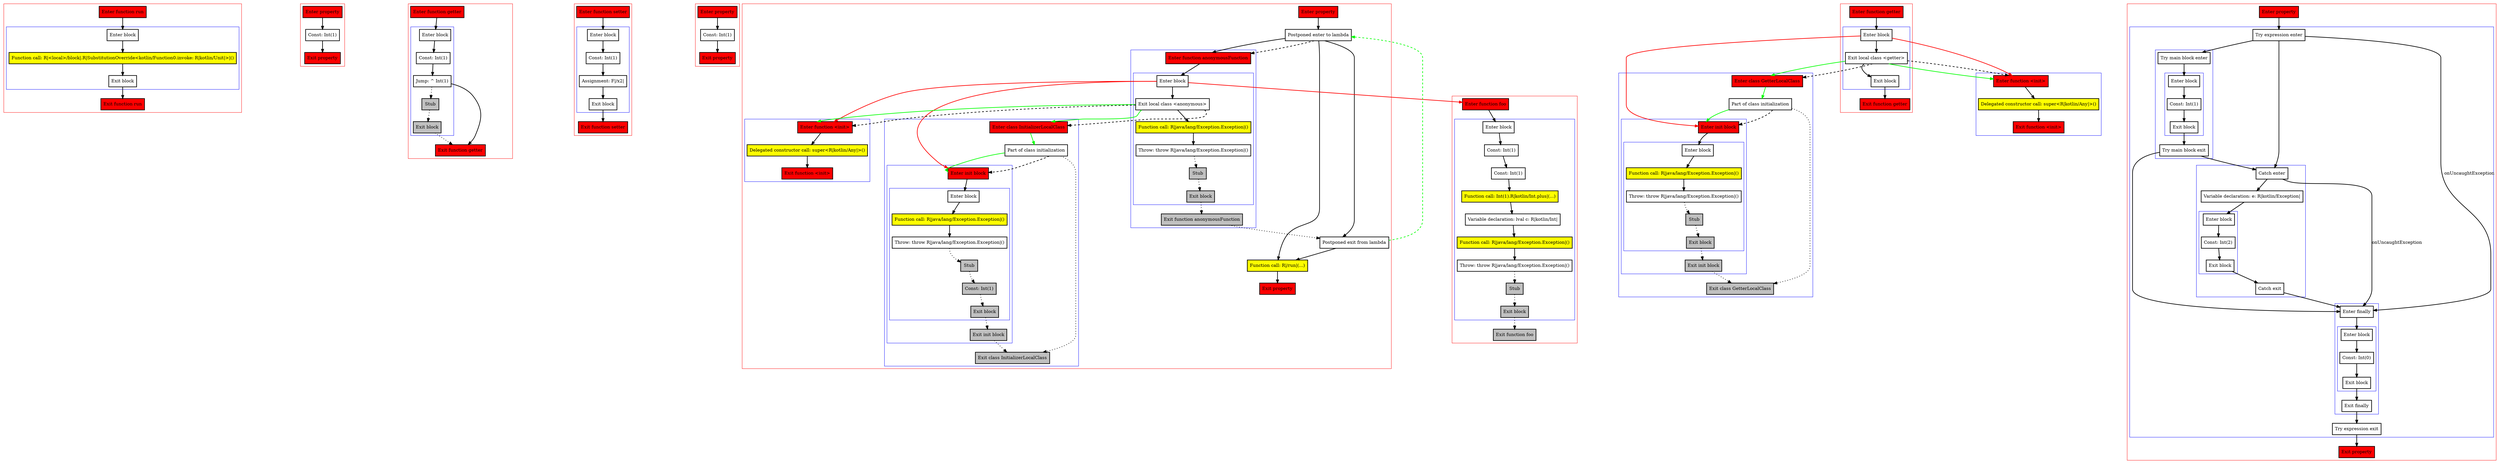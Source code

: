 digraph propertiesAndInitBlocks_kt {
    graph [nodesep=3]
    node [shape=box penwidth=2]
    edge [penwidth=2]

    subgraph cluster_0 {
        color=red
        0 [label="Enter function run" style="filled" fillcolor=red];
        subgraph cluster_1 {
            color=blue
            1 [label="Enter block"];
            2 [label="Function call: R|<local>/block|.R|SubstitutionOverride<kotlin/Function0.invoke: R|kotlin/Unit|>|()" style="filled" fillcolor=yellow];
            3 [label="Exit block"];
        }
        4 [label="Exit function run" style="filled" fillcolor=red];
    }
    0 -> {1};
    1 -> {2};
    2 -> {3};
    3 -> {4};

    subgraph cluster_2 {
        color=red
        5 [label="Enter property" style="filled" fillcolor=red];
        6 [label="Const: Int(1)"];
        7 [label="Exit property" style="filled" fillcolor=red];
    }
    5 -> {6};
    6 -> {7};

    subgraph cluster_3 {
        color=red
        8 [label="Enter function getter" style="filled" fillcolor=red];
        subgraph cluster_4 {
            color=blue
            9 [label="Enter block"];
            10 [label="Const: Int(1)"];
            11 [label="Jump: ^ Int(1)"];
            12 [label="Stub" style="filled" fillcolor=gray];
            13 [label="Exit block" style="filled" fillcolor=gray];
        }
        14 [label="Exit function getter" style="filled" fillcolor=red];
    }
    8 -> {9};
    9 -> {10};
    10 -> {11};
    11 -> {14};
    11 -> {12} [style=dotted];
    12 -> {13} [style=dotted];
    13 -> {14} [style=dotted];

    subgraph cluster_5 {
        color=red
        15 [label="Enter function setter" style="filled" fillcolor=red];
        subgraph cluster_6 {
            color=blue
            16 [label="Enter block"];
            17 [label="Const: Int(1)"];
            18 [label="Assignment: F|/x2|"];
            19 [label="Exit block"];
        }
        20 [label="Exit function setter" style="filled" fillcolor=red];
    }
    15 -> {16};
    16 -> {17};
    17 -> {18};
    18 -> {19};
    19 -> {20};

    subgraph cluster_7 {
        color=red
        21 [label="Enter property" style="filled" fillcolor=red];
        22 [label="Const: Int(1)"];
        23 [label="Exit property" style="filled" fillcolor=red];
    }
    21 -> {22};
    22 -> {23};

    subgraph cluster_8 {
        color=red
        46 [label="Enter function foo" style="filled" fillcolor=red];
        subgraph cluster_9 {
            color=blue
            47 [label="Enter block"];
            48 [label="Const: Int(1)"];
            49 [label="Const: Int(1)"];
            50 [label="Function call: Int(1).R|kotlin/Int.plus|(...)" style="filled" fillcolor=yellow];
            51 [label="Variable declaration: lval c: R|kotlin/Int|"];
            52 [label="Function call: R|java/lang/Exception.Exception|()" style="filled" fillcolor=yellow];
            53 [label="Throw: throw R|java/lang/Exception.Exception|()"];
            54 [label="Stub" style="filled" fillcolor=gray];
            55 [label="Exit block" style="filled" fillcolor=gray];
        }
        56 [label="Exit function foo" style="filled" fillcolor=red style="filled" fillcolor=gray];
    }
    46 -> {47};
    47 -> {48};
    48 -> {49};
    49 -> {50};
    50 -> {51};
    51 -> {52};
    52 -> {53};
    53 -> {54} [style=dotted];
    54 -> {55} [style=dotted];
    55 -> {56} [style=dotted];

    subgraph cluster_10 {
        color=red
        57 [label="Enter function getter" style="filled" fillcolor=red];
        subgraph cluster_11 {
            color=blue
            58 [label="Enter block"];
            59 [label="Exit local class <getter>"];
            60 [label="Exit block"];
        }
        61 [label="Exit function getter" style="filled" fillcolor=red];
    }
    subgraph cluster_12 {
        color=blue
        62 [label="Enter class GetterLocalClass" style="filled" fillcolor=red];
        63 [label="Part of class initialization"];
        subgraph cluster_13 {
            color=blue
            65 [label="Enter init block" style="filled" fillcolor=red];
            subgraph cluster_14 {
                color=blue
                66 [label="Enter block"];
                67 [label="Function call: R|java/lang/Exception.Exception|()" style="filled" fillcolor=yellow];
                68 [label="Throw: throw R|java/lang/Exception.Exception|()"];
                69 [label="Stub" style="filled" fillcolor=gray];
                70 [label="Exit block" style="filled" fillcolor=gray];
            }
            71 [label="Exit init block" style="filled" fillcolor=red style="filled" fillcolor=gray];
        }
        64 [label="Exit class GetterLocalClass" style="filled" fillcolor=red style="filled" fillcolor=gray];
    }
    subgraph cluster_15 {
        color=blue
        72 [label="Enter function <init>" style="filled" fillcolor=red];
        73 [label="Delegated constructor call: super<R|kotlin/Any|>()" style="filled" fillcolor=yellow];
        74 [label="Exit function <init>" style="filled" fillcolor=red];
    }
    57 -> {58};
    58 -> {59};
    58 -> {65 72} [color=red];
    59 -> {60};
    59 -> {62 72} [color=green];
    59 -> {62 72} [style=dashed];
    60 -> {61};
    62 -> {63} [color=green];
    63 -> {65} [color=green];
    63 -> {64} [style=dotted];
    63 -> {65} [style=dashed];
    65 -> {66};
    66 -> {67};
    67 -> {68};
    68 -> {69} [style=dotted];
    69 -> {70} [style=dotted];
    70 -> {71} [style=dotted];
    71 -> {64} [style=dotted];
    72 -> {73};
    73 -> {74};

    subgraph cluster_16 {
        color=red
        75 [label="Enter property" style="filled" fillcolor=red];
        76 [label="Postponed enter to lambda"];
        subgraph cluster_17 {
            color=blue
            24 [label="Enter function anonymousFunction" style="filled" fillcolor=red];
            subgraph cluster_18 {
                color=blue
                25 [label="Enter block"];
                26 [label="Exit local class <anonymous>"];
                27 [label="Function call: R|java/lang/Exception.Exception|()" style="filled" fillcolor=yellow];
                28 [label="Throw: throw R|java/lang/Exception.Exception|()"];
                29 [label="Stub" style="filled" fillcolor=gray];
                30 [label="Exit block" style="filled" fillcolor=gray];
            }
            31 [label="Exit function anonymousFunction" style="filled" fillcolor=red style="filled" fillcolor=gray];
        }
        subgraph cluster_19 {
            color=blue
            32 [label="Enter class InitializerLocalClass" style="filled" fillcolor=red];
            33 [label="Part of class initialization"];
            subgraph cluster_20 {
                color=blue
                35 [label="Enter init block" style="filled" fillcolor=red];
                subgraph cluster_21 {
                    color=blue
                    36 [label="Enter block"];
                    37 [label="Function call: R|java/lang/Exception.Exception|()" style="filled" fillcolor=yellow];
                    38 [label="Throw: throw R|java/lang/Exception.Exception|()"];
                    39 [label="Stub" style="filled" fillcolor=gray];
                    40 [label="Const: Int(1)" style="filled" fillcolor=gray];
                    41 [label="Exit block" style="filled" fillcolor=gray];
                }
                42 [label="Exit init block" style="filled" fillcolor=red style="filled" fillcolor=gray];
            }
            34 [label="Exit class InitializerLocalClass" style="filled" fillcolor=red style="filled" fillcolor=gray];
        }
        subgraph cluster_22 {
            color=blue
            43 [label="Enter function <init>" style="filled" fillcolor=red];
            44 [label="Delegated constructor call: super<R|kotlin/Any|>()" style="filled" fillcolor=yellow];
            45 [label="Exit function <init>" style="filled" fillcolor=red];
        }
        77 [label="Postponed exit from lambda"];
        78 [label="Function call: R|/run|(...)" style="filled" fillcolor=yellow];
        79 [label="Exit property" style="filled" fillcolor=red];
    }
    75 -> {76};
    76 -> {24 77 78};
    76 -> {24} [style=dashed];
    77 -> {78};
    77 -> {76} [color=green style=dashed];
    78 -> {79};
    24 -> {25};
    25 -> {26};
    25 -> {35 43 46} [color=red];
    26 -> {27};
    26 -> {32 43} [color=green];
    26 -> {32 43} [style=dashed];
    27 -> {28};
    28 -> {29} [style=dotted];
    29 -> {30} [style=dotted];
    30 -> {31} [style=dotted];
    31 -> {77} [style=dotted];
    32 -> {33} [color=green];
    33 -> {35} [color=green];
    33 -> {34} [style=dotted];
    33 -> {35} [style=dashed];
    35 -> {36};
    36 -> {37};
    37 -> {38};
    38 -> {39} [style=dotted];
    39 -> {40} [style=dotted];
    40 -> {41} [style=dotted];
    41 -> {42} [style=dotted];
    42 -> {34} [style=dotted];
    43 -> {44};
    44 -> {45};

    subgraph cluster_23 {
        color=red
        80 [label="Enter property" style="filled" fillcolor=red];
        subgraph cluster_24 {
            color=blue
            81 [label="Try expression enter"];
            subgraph cluster_25 {
                color=blue
                82 [label="Try main block enter"];
                subgraph cluster_26 {
                    color=blue
                    83 [label="Enter block"];
                    84 [label="Const: Int(1)"];
                    85 [label="Exit block"];
                }
                86 [label="Try main block exit"];
            }
            subgraph cluster_27 {
                color=blue
                87 [label="Catch enter"];
                88 [label="Variable declaration: e: R|kotlin/Exception|"];
                subgraph cluster_28 {
                    color=blue
                    89 [label="Enter block"];
                    90 [label="Const: Int(2)"];
                    91 [label="Exit block"];
                }
                92 [label="Catch exit"];
            }
            subgraph cluster_29 {
                color=blue
                93 [label="Enter finally"];
                subgraph cluster_30 {
                    color=blue
                    94 [label="Enter block"];
                    95 [label="Const: Int(0)"];
                    96 [label="Exit block"];
                }
                97 [label="Exit finally"];
            }
            98 [label="Try expression exit"];
        }
        99 [label="Exit property" style="filled" fillcolor=red];
    }
    80 -> {81};
    81 -> {82 87};
    81 -> {93} [label="onUncaughtException"];
    82 -> {83};
    83 -> {84};
    84 -> {85};
    85 -> {86};
    86 -> {87 93};
    87 -> {88};
    87 -> {93} [label="onUncaughtException"];
    88 -> {89};
    89 -> {90};
    90 -> {91};
    91 -> {92};
    92 -> {93};
    93 -> {94};
    94 -> {95};
    95 -> {96};
    96 -> {97};
    97 -> {98};
    98 -> {99};

}
